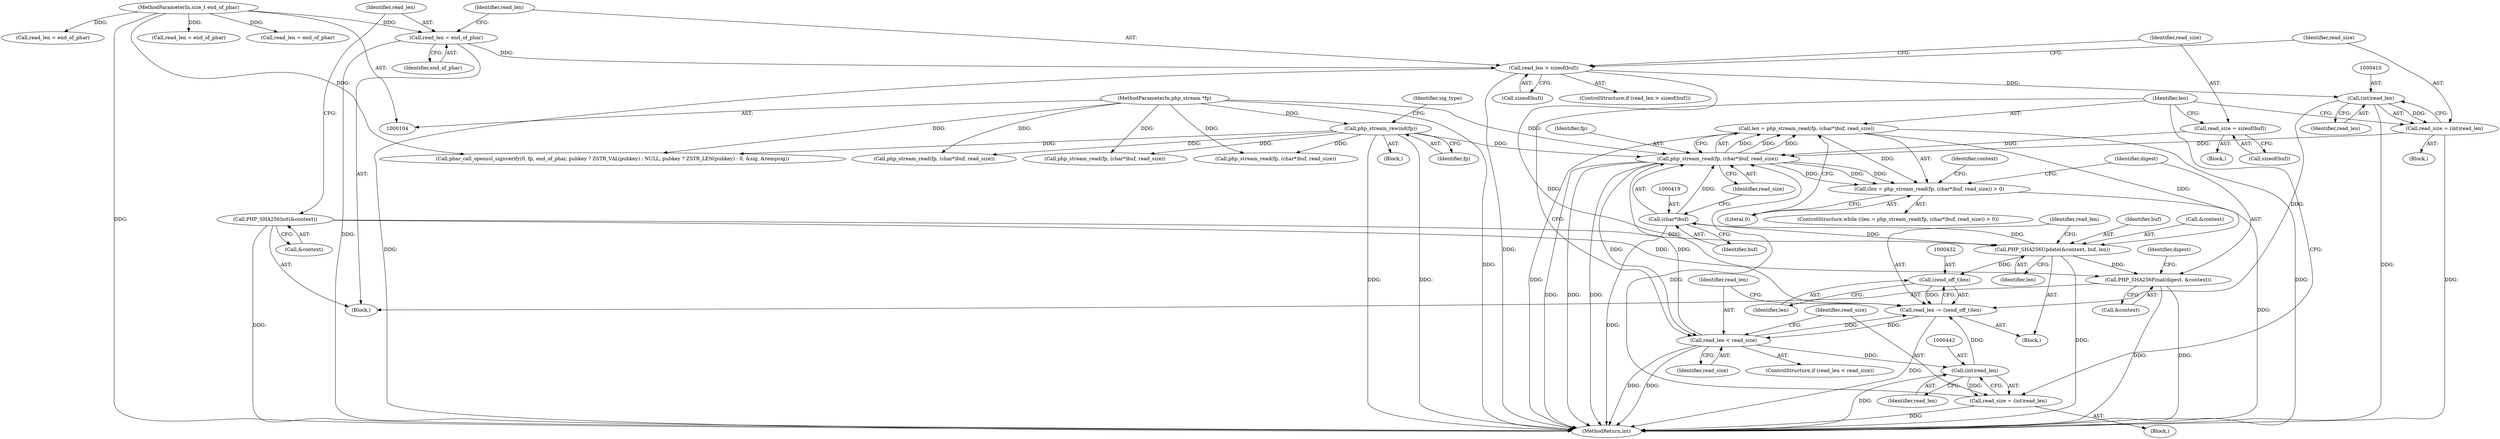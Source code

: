 digraph "0_php-src_0bfb970f43acd1e81d11be1154805f86655f15d5?w=1@API" {
"1000414" [label="(Call,len = php_stream_read(fp, (char*)buf, read_size))"];
"1000416" [label="(Call,php_stream_read(fp, (char*)buf, read_size))"];
"1000119" [label="(Call,php_stream_rewind(fp))"];
"1000105" [label="(MethodParameterIn,php_stream *fp)"];
"1000418" [label="(Call,(char*)buf)"];
"1000424" [label="(Call,PHP_SHA256Update(&context, buf, len))"];
"1000389" [label="(Call,PHP_SHA256Init(&context))"];
"1000414" [label="(Call,len = php_stream_read(fp, (char*)buf, read_size))"];
"1000435" [label="(Call,read_len < read_size)"];
"1000429" [label="(Call,read_len -= (zend_off_t)len)"];
"1000431" [label="(Call,(zend_off_t)len)"];
"1000396" [label="(Call,read_len > sizeof(buf))"];
"1000392" [label="(Call,read_len = end_of_phar)"];
"1000106" [label="(MethodParameterIn,size_t end_of_phar)"];
"1000441" [label="(Call,(int)read_len)"];
"1000409" [label="(Call,(int)read_len)"];
"1000439" [label="(Call,read_size = (int)read_len)"];
"1000401" [label="(Call,read_size = sizeof(buf))"];
"1000407" [label="(Call,read_size = (int)read_len)"];
"1000413" [label="(Call,(len = php_stream_read(fp, (char*)buf, read_size)) > 0)"];
"1000444" [label="(Call,PHP_SHA256Final(digest, &context))"];
"1000439" [label="(Call,read_size = (int)read_len)"];
"1000444" [label="(Call,PHP_SHA256Final(digest, &context))"];
"1000436" [label="(Identifier,read_len)"];
"1000697" [label="(MethodReturn,int)"];
"1000497" [label="(Call,read_len = end_of_phar)"];
"1000413" [label="(Call,(len = php_stream_read(fp, (char*)buf, read_size)) > 0)"];
"1000437" [label="(Identifier,read_size)"];
"1000287" [label="(Call,read_len = end_of_phar)"];
"1000445" [label="(Identifier,digest)"];
"1000427" [label="(Identifier,buf)"];
"1000122" [label="(Identifier,sig_type)"];
"1000311" [label="(Call,php_stream_read(fp, (char*)buf, read_size))"];
"1000401" [label="(Call,read_size = sizeof(buf))"];
"1000411" [label="(Identifier,read_len)"];
"1000392" [label="(Call,read_len = end_of_phar)"];
"1000602" [label="(Call,read_len = end_of_phar)"];
"1000424" [label="(Call,PHP_SHA256Update(&context, buf, len))"];
"1000422" [label="(Literal,0)"];
"1000446" [label="(Call,&context)"];
"1000371" [label="(Block,)"];
"1000398" [label="(Call,sizeof(buf))"];
"1000416" [label="(Call,php_stream_read(fp, (char*)buf, read_size))"];
"1000414" [label="(Call,len = php_stream_read(fp, (char*)buf, read_size))"];
"1000443" [label="(Identifier,read_len)"];
"1000120" [label="(Identifier,fp)"];
"1000626" [label="(Call,php_stream_read(fp, (char*)buf, read_size))"];
"1000418" [label="(Call,(char*)buf)"];
"1000119" [label="(Call,php_stream_rewind(fp))"];
"1000406" [label="(Block,)"];
"1000214" [label="(Call,phar_call_openssl_signverify(0, fp, end_of_phar, pubkey ? ZSTR_VAL(pubkey) : NULL, pubkey ? ZSTR_LEN(pubkey) : 0, &sig, &tempsig))"];
"1000390" [label="(Call,&context)"];
"1000393" [label="(Identifier,read_len)"];
"1000441" [label="(Call,(int)read_len)"];
"1000396" [label="(Call,read_len > sizeof(buf))"];
"1000409" [label="(Call,(int)read_len)"];
"1000402" [label="(Identifier,read_size)"];
"1000421" [label="(Identifier,read_size)"];
"1000433" [label="(Identifier,len)"];
"1000429" [label="(Call,read_len -= (zend_off_t)len)"];
"1000423" [label="(Block,)"];
"1000397" [label="(Identifier,read_len)"];
"1000407" [label="(Call,read_size = (int)read_len)"];
"1000428" [label="(Identifier,len)"];
"1000106" [label="(MethodParameterIn,size_t end_of_phar)"];
"1000400" [label="(Block,)"];
"1000426" [label="(Identifier,context)"];
"1000434" [label="(ControlStructure,if (read_len < read_size))"];
"1000450" [label="(Identifier,digest)"];
"1000430" [label="(Identifier,read_len)"];
"1000408" [label="(Identifier,read_size)"];
"1000438" [label="(Block,)"];
"1000114" [label="(Block,)"];
"1000420" [label="(Identifier,buf)"];
"1000440" [label="(Identifier,read_size)"];
"1000412" [label="(ControlStructure,while ((len = php_stream_read(fp, (char*)buf, read_size)) > 0))"];
"1000417" [label="(Identifier,fp)"];
"1000105" [label="(MethodParameterIn,php_stream *fp)"];
"1000431" [label="(Call,(zend_off_t)len)"];
"1000415" [label="(Identifier,len)"];
"1000395" [label="(ControlStructure,if (read_len > sizeof(buf)))"];
"1000394" [label="(Identifier,end_of_phar)"];
"1000403" [label="(Call,sizeof(buf))"];
"1000389" [label="(Call,PHP_SHA256Init(&context))"];
"1000435" [label="(Call,read_len < read_size)"];
"1000521" [label="(Call,php_stream_read(fp, (char*)buf, read_size))"];
"1000425" [label="(Call,&context)"];
"1000414" -> "1000413"  [label="AST: "];
"1000414" -> "1000416"  [label="CFG: "];
"1000415" -> "1000414"  [label="AST: "];
"1000416" -> "1000414"  [label="AST: "];
"1000422" -> "1000414"  [label="CFG: "];
"1000414" -> "1000697"  [label="DDG: "];
"1000414" -> "1000697"  [label="DDG: "];
"1000414" -> "1000413"  [label="DDG: "];
"1000416" -> "1000414"  [label="DDG: "];
"1000416" -> "1000414"  [label="DDG: "];
"1000416" -> "1000414"  [label="DDG: "];
"1000414" -> "1000424"  [label="DDG: "];
"1000416" -> "1000421"  [label="CFG: "];
"1000417" -> "1000416"  [label="AST: "];
"1000418" -> "1000416"  [label="AST: "];
"1000421" -> "1000416"  [label="AST: "];
"1000416" -> "1000697"  [label="DDG: "];
"1000416" -> "1000697"  [label="DDG: "];
"1000416" -> "1000697"  [label="DDG: "];
"1000416" -> "1000413"  [label="DDG: "];
"1000416" -> "1000413"  [label="DDG: "];
"1000416" -> "1000413"  [label="DDG: "];
"1000119" -> "1000416"  [label="DDG: "];
"1000105" -> "1000416"  [label="DDG: "];
"1000418" -> "1000416"  [label="DDG: "];
"1000435" -> "1000416"  [label="DDG: "];
"1000439" -> "1000416"  [label="DDG: "];
"1000401" -> "1000416"  [label="DDG: "];
"1000407" -> "1000416"  [label="DDG: "];
"1000416" -> "1000435"  [label="DDG: "];
"1000119" -> "1000114"  [label="AST: "];
"1000119" -> "1000120"  [label="CFG: "];
"1000120" -> "1000119"  [label="AST: "];
"1000122" -> "1000119"  [label="CFG: "];
"1000119" -> "1000697"  [label="DDG: "];
"1000119" -> "1000697"  [label="DDG: "];
"1000105" -> "1000119"  [label="DDG: "];
"1000119" -> "1000214"  [label="DDG: "];
"1000119" -> "1000311"  [label="DDG: "];
"1000119" -> "1000521"  [label="DDG: "];
"1000119" -> "1000626"  [label="DDG: "];
"1000105" -> "1000104"  [label="AST: "];
"1000105" -> "1000697"  [label="DDG: "];
"1000105" -> "1000214"  [label="DDG: "];
"1000105" -> "1000311"  [label="DDG: "];
"1000105" -> "1000521"  [label="DDG: "];
"1000105" -> "1000626"  [label="DDG: "];
"1000418" -> "1000420"  [label="CFG: "];
"1000419" -> "1000418"  [label="AST: "];
"1000420" -> "1000418"  [label="AST: "];
"1000421" -> "1000418"  [label="CFG: "];
"1000418" -> "1000697"  [label="DDG: "];
"1000424" -> "1000418"  [label="DDG: "];
"1000418" -> "1000424"  [label="DDG: "];
"1000424" -> "1000423"  [label="AST: "];
"1000424" -> "1000428"  [label="CFG: "];
"1000425" -> "1000424"  [label="AST: "];
"1000427" -> "1000424"  [label="AST: "];
"1000428" -> "1000424"  [label="AST: "];
"1000430" -> "1000424"  [label="CFG: "];
"1000424" -> "1000697"  [label="DDG: "];
"1000389" -> "1000424"  [label="DDG: "];
"1000424" -> "1000431"  [label="DDG: "];
"1000424" -> "1000444"  [label="DDG: "];
"1000389" -> "1000371"  [label="AST: "];
"1000389" -> "1000390"  [label="CFG: "];
"1000390" -> "1000389"  [label="AST: "];
"1000393" -> "1000389"  [label="CFG: "];
"1000389" -> "1000697"  [label="DDG: "];
"1000389" -> "1000444"  [label="DDG: "];
"1000435" -> "1000434"  [label="AST: "];
"1000435" -> "1000437"  [label="CFG: "];
"1000436" -> "1000435"  [label="AST: "];
"1000437" -> "1000435"  [label="AST: "];
"1000415" -> "1000435"  [label="CFG: "];
"1000440" -> "1000435"  [label="CFG: "];
"1000435" -> "1000697"  [label="DDG: "];
"1000435" -> "1000697"  [label="DDG: "];
"1000435" -> "1000429"  [label="DDG: "];
"1000429" -> "1000435"  [label="DDG: "];
"1000435" -> "1000441"  [label="DDG: "];
"1000429" -> "1000423"  [label="AST: "];
"1000429" -> "1000431"  [label="CFG: "];
"1000430" -> "1000429"  [label="AST: "];
"1000431" -> "1000429"  [label="AST: "];
"1000436" -> "1000429"  [label="CFG: "];
"1000429" -> "1000697"  [label="DDG: "];
"1000431" -> "1000429"  [label="DDG: "];
"1000396" -> "1000429"  [label="DDG: "];
"1000441" -> "1000429"  [label="DDG: "];
"1000409" -> "1000429"  [label="DDG: "];
"1000431" -> "1000433"  [label="CFG: "];
"1000432" -> "1000431"  [label="AST: "];
"1000433" -> "1000431"  [label="AST: "];
"1000396" -> "1000395"  [label="AST: "];
"1000396" -> "1000398"  [label="CFG: "];
"1000397" -> "1000396"  [label="AST: "];
"1000398" -> "1000396"  [label="AST: "];
"1000402" -> "1000396"  [label="CFG: "];
"1000408" -> "1000396"  [label="CFG: "];
"1000396" -> "1000697"  [label="DDG: "];
"1000396" -> "1000697"  [label="DDG: "];
"1000392" -> "1000396"  [label="DDG: "];
"1000396" -> "1000409"  [label="DDG: "];
"1000392" -> "1000371"  [label="AST: "];
"1000392" -> "1000394"  [label="CFG: "];
"1000393" -> "1000392"  [label="AST: "];
"1000394" -> "1000392"  [label="AST: "];
"1000397" -> "1000392"  [label="CFG: "];
"1000392" -> "1000697"  [label="DDG: "];
"1000106" -> "1000392"  [label="DDG: "];
"1000106" -> "1000104"  [label="AST: "];
"1000106" -> "1000697"  [label="DDG: "];
"1000106" -> "1000214"  [label="DDG: "];
"1000106" -> "1000287"  [label="DDG: "];
"1000106" -> "1000497"  [label="DDG: "];
"1000106" -> "1000602"  [label="DDG: "];
"1000441" -> "1000439"  [label="AST: "];
"1000441" -> "1000443"  [label="CFG: "];
"1000442" -> "1000441"  [label="AST: "];
"1000443" -> "1000441"  [label="AST: "];
"1000439" -> "1000441"  [label="CFG: "];
"1000441" -> "1000697"  [label="DDG: "];
"1000441" -> "1000439"  [label="DDG: "];
"1000409" -> "1000407"  [label="AST: "];
"1000409" -> "1000411"  [label="CFG: "];
"1000410" -> "1000409"  [label="AST: "];
"1000411" -> "1000409"  [label="AST: "];
"1000407" -> "1000409"  [label="CFG: "];
"1000409" -> "1000697"  [label="DDG: "];
"1000409" -> "1000407"  [label="DDG: "];
"1000439" -> "1000438"  [label="AST: "];
"1000440" -> "1000439"  [label="AST: "];
"1000415" -> "1000439"  [label="CFG: "];
"1000439" -> "1000697"  [label="DDG: "];
"1000401" -> "1000400"  [label="AST: "];
"1000401" -> "1000403"  [label="CFG: "];
"1000402" -> "1000401"  [label="AST: "];
"1000403" -> "1000401"  [label="AST: "];
"1000415" -> "1000401"  [label="CFG: "];
"1000407" -> "1000406"  [label="AST: "];
"1000408" -> "1000407"  [label="AST: "];
"1000415" -> "1000407"  [label="CFG: "];
"1000407" -> "1000697"  [label="DDG: "];
"1000413" -> "1000412"  [label="AST: "];
"1000413" -> "1000422"  [label="CFG: "];
"1000422" -> "1000413"  [label="AST: "];
"1000426" -> "1000413"  [label="CFG: "];
"1000445" -> "1000413"  [label="CFG: "];
"1000413" -> "1000697"  [label="DDG: "];
"1000444" -> "1000371"  [label="AST: "];
"1000444" -> "1000446"  [label="CFG: "];
"1000445" -> "1000444"  [label="AST: "];
"1000446" -> "1000444"  [label="AST: "];
"1000450" -> "1000444"  [label="CFG: "];
"1000444" -> "1000697"  [label="DDG: "];
"1000444" -> "1000697"  [label="DDG: "];
}
